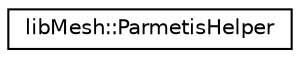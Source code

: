 digraph "类继承关系图"
{
 // INTERACTIVE_SVG=YES
  edge [fontname="Helvetica",fontsize="10",labelfontname="Helvetica",labelfontsize="10"];
  node [fontname="Helvetica",fontsize="10",shape=record];
  rankdir="LR";
  Node1 [label="libMesh::ParmetisHelper",height=0.2,width=0.4,color="black", fillcolor="white", style="filled",URL="$classlibMesh_1_1ParmetisHelper.html",tooltip="The ParmetisHelper class allows us to use a &#39;pimpl&#39; strategy in the ParmetisPartitioner class..."];
}
